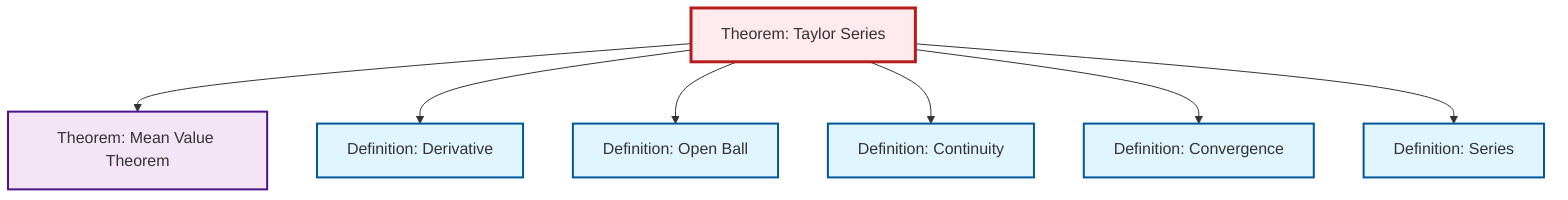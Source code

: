 graph TD
    classDef definition fill:#e1f5fe,stroke:#01579b,stroke-width:2px
    classDef theorem fill:#f3e5f5,stroke:#4a148c,stroke-width:2px
    classDef axiom fill:#fff3e0,stroke:#e65100,stroke-width:2px
    classDef example fill:#e8f5e9,stroke:#1b5e20,stroke-width:2px
    classDef current fill:#ffebee,stroke:#b71c1c,stroke-width:3px
    thm-mean-value["Theorem: Mean Value Theorem"]:::theorem
    def-continuity["Definition: Continuity"]:::definition
    def-series["Definition: Series"]:::definition
    def-convergence["Definition: Convergence"]:::definition
    def-derivative["Definition: Derivative"]:::definition
    def-open-ball["Definition: Open Ball"]:::definition
    thm-taylor-series["Theorem: Taylor Series"]:::theorem
    thm-taylor-series --> thm-mean-value
    thm-taylor-series --> def-derivative
    thm-taylor-series --> def-open-ball
    thm-taylor-series --> def-continuity
    thm-taylor-series --> def-convergence
    thm-taylor-series --> def-series
    class thm-taylor-series current